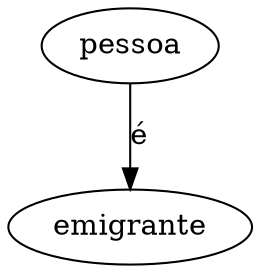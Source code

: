 
digraph mainmap {
  "pessoa" [URL="conceito.php?conceito=pessoa"];
"emigrante" [URL="conceito.php?conceito=emigrante"];
"pessoa" -> "emigrante"[label=é];
}